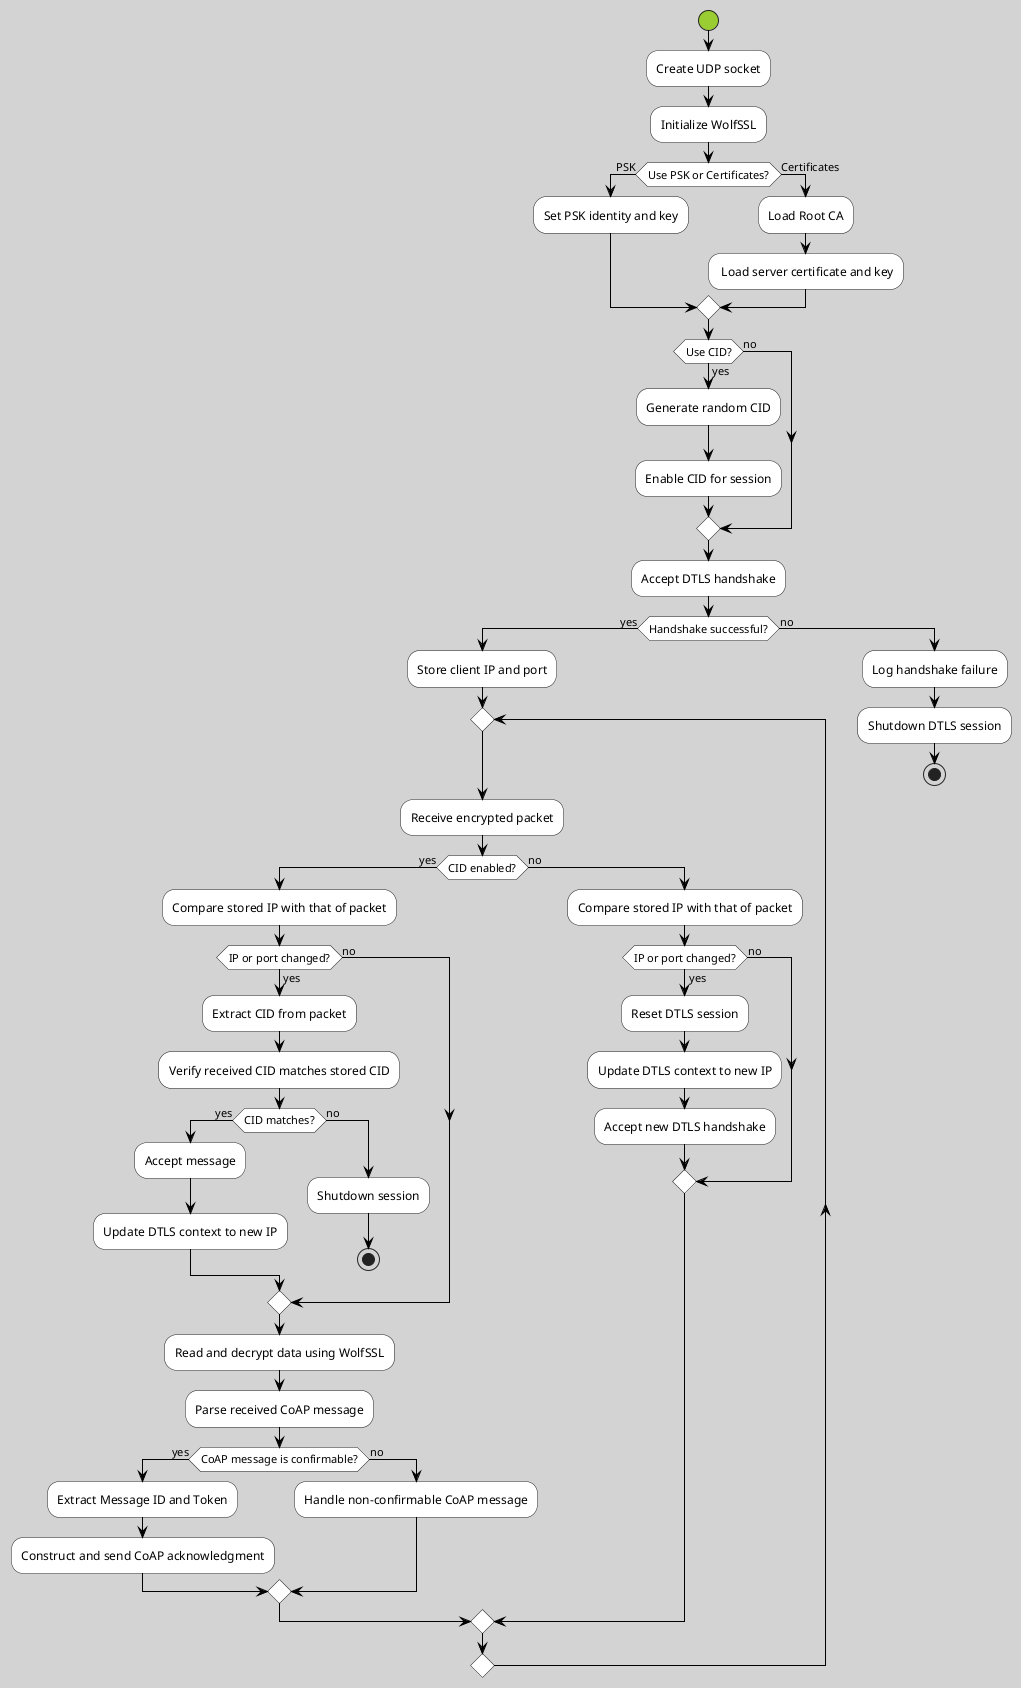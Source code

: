 @startuml DTLS_Server_Workflow
skinparam backgroundColor LightGrey
skinparam activity {
    StartColor YellowGreen
    EndColor Tomato
    BackgroundColor White
    ArrowColor Black
}
start

:Create UDP socket;
:Initialize WolfSSL;

if (Use PSK or Certificates?) then (PSK)
    :Set PSK identity and key;
else (Certificates)
    :Load Root CA;
    : Load server certificate and key;
endif

if (Use CID?) then (yes)
    :Generate random CID;
    :Enable CID for session;
else (no)
endif

:Accept DTLS handshake;
if (Handshake successful?) then (yes)
    :Store client IP and port;
    repeat
        label receivepacket
        :Receive encrypted packet;
        if (CID enabled?) then (yes)
            :Compare stored IP with that of packet;
            if (IP or port changed?) then (yes)
                :Extract CID from packet;
                :Verify received CID matches stored CID;
                if (CID matches?) then (yes)
                    :Accept message;
                    :Update DTLS context to new IP;
                else (no)
                    label shutdown
                    :Shutdown session;
                    stop
                endif
            else (no)
            endif
            :Read and decrypt data using WolfSSL;
            :Parse received CoAP message;
            if (CoAP message is confirmable?) then (yes)
                :Extract Message ID and Token;
                :Construct and send CoAP acknowledgment;
            else (no)
                :Handle non-confirmable CoAP message;
            endif
        else (no)
            :Compare stored IP with that of packet;
            if (IP or port changed?) then (yes)
                :Reset DTLS session;
                :Update DTLS context to new IP;
                :Accept new DTLS handshake;
            else (no)
            endif
        endif
    repeat while
    detach
else (no)
    :Log handshake failure;
    :Shutdown DTLS session;
    stop
endif
@enduml
